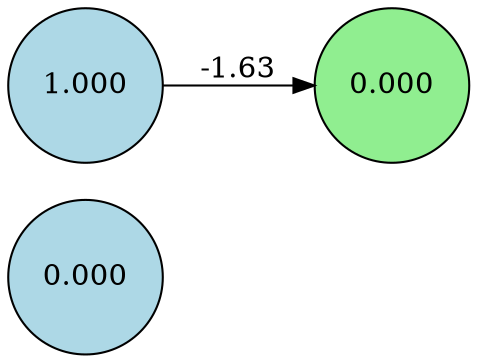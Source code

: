 digraph neat {
  rankdir=LR;
  node [shape=circle];
  node0 [label="0.000", style=filled, fillcolor=lightblue];
  node1 [label="1.000", style=filled, fillcolor=lightblue];
  node108 [label="0.000", style=filled, fillcolor=lightgreen];
  node1 -> node108 [label="-1.63"];
}

